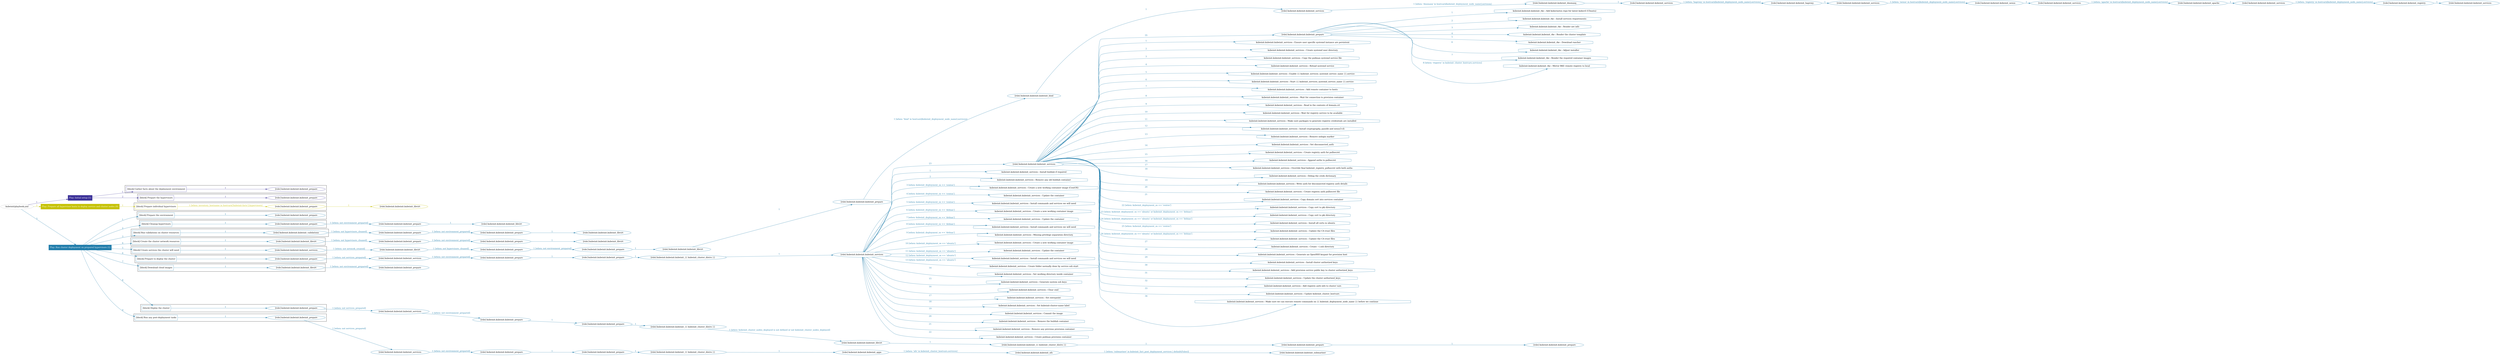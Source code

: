 digraph {
	graph [concentrate=true ordering=in rankdir=LR ratio=fill]
	edge [esep=5 sep=10]
	"kubeinit/playbook.yml" [id=root_node style=dotted]
	play_3110a91e [label="Play: Initial setup (1)" color="#3d3399" fontcolor="#ffffff" id=play_3110a91e shape=box style=filled tooltip=localhost]
	"kubeinit/playbook.yml" -> play_3110a91e [label="1 " color="#3d3399" fontcolor="#3d3399" id=edge_e286ab19 labeltooltip="1 " tooltip="1 "]
	subgraph "kubeinit.kubeinit.kubeinit_prepare" {
		role_27f1c045 [label="[role] kubeinit.kubeinit.kubeinit_prepare" color="#3d3399" id=role_27f1c045 tooltip="kubeinit.kubeinit.kubeinit_prepare"]
	}
	subgraph "kubeinit.kubeinit.kubeinit_prepare" {
		role_83bd9036 [label="[role] kubeinit.kubeinit.kubeinit_prepare" color="#3d3399" id=role_83bd9036 tooltip="kubeinit.kubeinit.kubeinit_prepare"]
	}
	subgraph "Play: Initial setup (1)" {
		play_3110a91e -> block_63f7c377 [label=1 color="#3d3399" fontcolor="#3d3399" id=edge_db9b1f47 labeltooltip=1 tooltip=1]
		subgraph cluster_block_63f7c377 {
			block_63f7c377 [label="[block] Gather facts about the deployment environment" color="#3d3399" id=block_63f7c377 labeltooltip="Gather facts about the deployment environment" shape=box tooltip="Gather facts about the deployment environment"]
			block_63f7c377 -> role_27f1c045 [label="1 " color="#3d3399" fontcolor="#3d3399" id=edge_05d6a5d0 labeltooltip="1 " tooltip="1 "]
		}
		play_3110a91e -> block_98c2e74a [label=2 color="#3d3399" fontcolor="#3d3399" id=edge_567c3c16 labeltooltip=2 tooltip=2]
		subgraph cluster_block_98c2e74a {
			block_98c2e74a [label="[block] Prepare the hypervisors" color="#3d3399" id=block_98c2e74a labeltooltip="Prepare the hypervisors" shape=box tooltip="Prepare the hypervisors"]
			block_98c2e74a -> role_83bd9036 [label="1 " color="#3d3399" fontcolor="#3d3399" id=edge_e55ec013 labeltooltip="1 " tooltip="1 "]
		}
	}
	play_7512dade [label="Play: Prepare all hypervisor hosts to deploy service and cluster nodes (0)" color="#c6c206" fontcolor="#ffffff" id=play_7512dade shape=box style=filled tooltip="Play: Prepare all hypervisor hosts to deploy service and cluster nodes (0)"]
	"kubeinit/playbook.yml" -> play_7512dade [label="2 " color="#c6c206" fontcolor="#c6c206" id=edge_58bab085 labeltooltip="2 " tooltip="2 "]
	subgraph "kubeinit.kubeinit.kubeinit_libvirt" {
		role_9b100a17 [label="[role] kubeinit.kubeinit.kubeinit_libvirt" color="#c6c206" id=role_9b100a17 tooltip="kubeinit.kubeinit.kubeinit_libvirt"]
	}
	subgraph "kubeinit.kubeinit.kubeinit_prepare" {
		role_0bc81493 [label="[role] kubeinit.kubeinit.kubeinit_prepare" color="#c6c206" id=role_0bc81493 tooltip="kubeinit.kubeinit.kubeinit_prepare"]
		role_0bc81493 -> role_9b100a17 [label="1 " color="#c6c206" fontcolor="#c6c206" id=edge_e18d08d3 labeltooltip="1 " tooltip="1 "]
	}
	subgraph "Play: Prepare all hypervisor hosts to deploy service and cluster nodes (0)" {
		play_7512dade -> block_96d55a0a [label=1 color="#c6c206" fontcolor="#c6c206" id=edge_46178fa5 labeltooltip=1 tooltip=1]
		subgraph cluster_block_96d55a0a {
			block_96d55a0a [label="[block] Prepare individual hypervisors" color="#c6c206" id=block_96d55a0a labeltooltip="Prepare individual hypervisors" shape=box tooltip="Prepare individual hypervisors"]
			block_96d55a0a -> role_0bc81493 [label="1 [when: inventory_hostname in hostvars['kubeinit-facts'].hypervisors]" color="#c6c206" fontcolor="#c6c206" id=edge_d5a159d3 labeltooltip="1 [when: inventory_hostname in hostvars['kubeinit-facts'].hypervisors]" tooltip="1 [when: inventory_hostname in hostvars['kubeinit-facts'].hypervisors]"]
		}
	}
	play_38cb9f14 [label="Play: Run cluster deployment on prepared hypervisors (1)" color="#217dab" fontcolor="#ffffff" id=play_38cb9f14 shape=box style=filled tooltip=localhost]
	"kubeinit/playbook.yml" -> play_38cb9f14 [label="3 " color="#217dab" fontcolor="#217dab" id=edge_1a8d3898 labeltooltip="3 " tooltip="3 "]
	subgraph "kubeinit.kubeinit.kubeinit_prepare" {
		role_41f227f0 [label="[role] kubeinit.kubeinit.kubeinit_prepare" color="#217dab" id=role_41f227f0 tooltip="kubeinit.kubeinit.kubeinit_prepare"]
	}
	subgraph "kubeinit.kubeinit.kubeinit_libvirt" {
		role_ed439e79 [label="[role] kubeinit.kubeinit.kubeinit_libvirt" color="#217dab" id=role_ed439e79 tooltip="kubeinit.kubeinit.kubeinit_libvirt"]
	}
	subgraph "kubeinit.kubeinit.kubeinit_prepare" {
		role_43a46e97 [label="[role] kubeinit.kubeinit.kubeinit_prepare" color="#217dab" id=role_43a46e97 tooltip="kubeinit.kubeinit.kubeinit_prepare"]
		role_43a46e97 -> role_ed439e79 [label="1 " color="#217dab" fontcolor="#217dab" id=edge_9bc62fcf labeltooltip="1 " tooltip="1 "]
	}
	subgraph "kubeinit.kubeinit.kubeinit_prepare" {
		role_1c925172 [label="[role] kubeinit.kubeinit.kubeinit_prepare" color="#217dab" id=role_1c925172 tooltip="kubeinit.kubeinit.kubeinit_prepare"]
		role_1c925172 -> role_43a46e97 [label="1 [when: not environment_prepared]" color="#217dab" fontcolor="#217dab" id=edge_c7754019 labeltooltip="1 [when: not environment_prepared]" tooltip="1 [when: not environment_prepared]"]
	}
	subgraph "kubeinit.kubeinit.kubeinit_libvirt" {
		role_4c3ba70b [label="[role] kubeinit.kubeinit.kubeinit_libvirt" color="#217dab" id=role_4c3ba70b tooltip="kubeinit.kubeinit.kubeinit_libvirt"]
	}
	subgraph "kubeinit.kubeinit.kubeinit_prepare" {
		role_a3663ce3 [label="[role] kubeinit.kubeinit.kubeinit_prepare" color="#217dab" id=role_a3663ce3 tooltip="kubeinit.kubeinit.kubeinit_prepare"]
		role_a3663ce3 -> role_4c3ba70b [label="1 " color="#217dab" fontcolor="#217dab" id=edge_ca112cf9 labeltooltip="1 " tooltip="1 "]
	}
	subgraph "kubeinit.kubeinit.kubeinit_prepare" {
		role_f6d853db [label="[role] kubeinit.kubeinit.kubeinit_prepare" color="#217dab" id=role_f6d853db tooltip="kubeinit.kubeinit.kubeinit_prepare"]
		role_f6d853db -> role_a3663ce3 [label="1 [when: not environment_prepared]" color="#217dab" fontcolor="#217dab" id=edge_5e29b71d labeltooltip="1 [when: not environment_prepared]" tooltip="1 [when: not environment_prepared]"]
	}
	subgraph "kubeinit.kubeinit.kubeinit_validations" {
		role_e41a777a [label="[role] kubeinit.kubeinit.kubeinit_validations" color="#217dab" id=role_e41a777a tooltip="kubeinit.kubeinit.kubeinit_validations"]
		role_e41a777a -> role_f6d853db [label="1 [when: not hypervisors_cleaned]" color="#217dab" fontcolor="#217dab" id=edge_481fe6ee labeltooltip="1 [when: not hypervisors_cleaned]" tooltip="1 [when: not hypervisors_cleaned]"]
	}
	subgraph "kubeinit.kubeinit.kubeinit_libvirt" {
		role_0ac9ef1f [label="[role] kubeinit.kubeinit.kubeinit_libvirt" color="#217dab" id=role_0ac9ef1f tooltip="kubeinit.kubeinit.kubeinit_libvirt"]
	}
	subgraph "kubeinit.kubeinit.kubeinit_prepare" {
		role_5c419347 [label="[role] kubeinit.kubeinit.kubeinit_prepare" color="#217dab" id=role_5c419347 tooltip="kubeinit.kubeinit.kubeinit_prepare"]
		role_5c419347 -> role_0ac9ef1f [label="1 " color="#217dab" fontcolor="#217dab" id=edge_244d4a8e labeltooltip="1 " tooltip="1 "]
	}
	subgraph "kubeinit.kubeinit.kubeinit_prepare" {
		role_0a45d565 [label="[role] kubeinit.kubeinit.kubeinit_prepare" color="#217dab" id=role_0a45d565 tooltip="kubeinit.kubeinit.kubeinit_prepare"]
		role_0a45d565 -> role_5c419347 [label="1 [when: not environment_prepared]" color="#217dab" fontcolor="#217dab" id=edge_c92fe8f1 labeltooltip="1 [when: not environment_prepared]" tooltip="1 [when: not environment_prepared]"]
	}
	subgraph "kubeinit.kubeinit.kubeinit_libvirt" {
		role_fee94f83 [label="[role] kubeinit.kubeinit.kubeinit_libvirt" color="#217dab" id=role_fee94f83 tooltip="kubeinit.kubeinit.kubeinit_libvirt"]
		role_fee94f83 -> role_0a45d565 [label="1 [when: not hypervisors_cleaned]" color="#217dab" fontcolor="#217dab" id=edge_6eef044c labeltooltip="1 [when: not hypervisors_cleaned]" tooltip="1 [when: not hypervisors_cleaned]"]
	}
	subgraph "kubeinit.kubeinit.kubeinit_services" {
		role_f12c78d6 [label="[role] kubeinit.kubeinit.kubeinit_services" color="#217dab" id=role_f12c78d6 tooltip="kubeinit.kubeinit.kubeinit_services"]
	}
	subgraph "kubeinit.kubeinit.kubeinit_registry" {
		role_f9eeacbd [label="[role] kubeinit.kubeinit.kubeinit_registry" color="#217dab" id=role_f9eeacbd tooltip="kubeinit.kubeinit.kubeinit_registry"]
		role_f9eeacbd -> role_f12c78d6 [label="1 " color="#217dab" fontcolor="#217dab" id=edge_c278540a labeltooltip="1 " tooltip="1 "]
	}
	subgraph "kubeinit.kubeinit.kubeinit_services" {
		role_02ad75cc [label="[role] kubeinit.kubeinit.kubeinit_services" color="#217dab" id=role_02ad75cc tooltip="kubeinit.kubeinit.kubeinit_services"]
		role_02ad75cc -> role_f9eeacbd [label="1 [when: 'registry' in hostvars[kubeinit_deployment_node_name].services]" color="#217dab" fontcolor="#217dab" id=edge_e50f049d labeltooltip="1 [when: 'registry' in hostvars[kubeinit_deployment_node_name].services]" tooltip="1 [when: 'registry' in hostvars[kubeinit_deployment_node_name].services]"]
	}
	subgraph "kubeinit.kubeinit.kubeinit_apache" {
		role_33f3c25d [label="[role] kubeinit.kubeinit.kubeinit_apache" color="#217dab" id=role_33f3c25d tooltip="kubeinit.kubeinit.kubeinit_apache"]
		role_33f3c25d -> role_02ad75cc [label="1 " color="#217dab" fontcolor="#217dab" id=edge_611452cd labeltooltip="1 " tooltip="1 "]
	}
	subgraph "kubeinit.kubeinit.kubeinit_services" {
		role_0618880b [label="[role] kubeinit.kubeinit.kubeinit_services" color="#217dab" id=role_0618880b tooltip="kubeinit.kubeinit.kubeinit_services"]
		role_0618880b -> role_33f3c25d [label="1 [when: 'apache' in hostvars[kubeinit_deployment_node_name].services]" color="#217dab" fontcolor="#217dab" id=edge_861cda69 labeltooltip="1 [when: 'apache' in hostvars[kubeinit_deployment_node_name].services]" tooltip="1 [when: 'apache' in hostvars[kubeinit_deployment_node_name].services]"]
	}
	subgraph "kubeinit.kubeinit.kubeinit_nexus" {
		role_fba92a4c [label="[role] kubeinit.kubeinit.kubeinit_nexus" color="#217dab" id=role_fba92a4c tooltip="kubeinit.kubeinit.kubeinit_nexus"]
		role_fba92a4c -> role_0618880b [label="1 " color="#217dab" fontcolor="#217dab" id=edge_73440893 labeltooltip="1 " tooltip="1 "]
	}
	subgraph "kubeinit.kubeinit.kubeinit_services" {
		role_3564fb57 [label="[role] kubeinit.kubeinit.kubeinit_services" color="#217dab" id=role_3564fb57 tooltip="kubeinit.kubeinit.kubeinit_services"]
		role_3564fb57 -> role_fba92a4c [label="1 [when: 'nexus' in hostvars[kubeinit_deployment_node_name].services]" color="#217dab" fontcolor="#217dab" id=edge_04d822e4 labeltooltip="1 [when: 'nexus' in hostvars[kubeinit_deployment_node_name].services]" tooltip="1 [when: 'nexus' in hostvars[kubeinit_deployment_node_name].services]"]
	}
	subgraph "kubeinit.kubeinit.kubeinit_haproxy" {
		role_4918bb4f [label="[role] kubeinit.kubeinit.kubeinit_haproxy" color="#217dab" id=role_4918bb4f tooltip="kubeinit.kubeinit.kubeinit_haproxy"]
		role_4918bb4f -> role_3564fb57 [label="1 " color="#217dab" fontcolor="#217dab" id=edge_ca10a7e9 labeltooltip="1 " tooltip="1 "]
	}
	subgraph "kubeinit.kubeinit.kubeinit_services" {
		role_e27cc8dd [label="[role] kubeinit.kubeinit.kubeinit_services" color="#217dab" id=role_e27cc8dd tooltip="kubeinit.kubeinit.kubeinit_services"]
		role_e27cc8dd -> role_4918bb4f [label="1 [when: 'haproxy' in hostvars[kubeinit_deployment_node_name].services]" color="#217dab" fontcolor="#217dab" id=edge_f9aa8c0c labeltooltip="1 [when: 'haproxy' in hostvars[kubeinit_deployment_node_name].services]" tooltip="1 [when: 'haproxy' in hostvars[kubeinit_deployment_node_name].services]"]
	}
	subgraph "kubeinit.kubeinit.kubeinit_dnsmasq" {
		role_d457e041 [label="[role] kubeinit.kubeinit.kubeinit_dnsmasq" color="#217dab" id=role_d457e041 tooltip="kubeinit.kubeinit.kubeinit_dnsmasq"]
		role_d457e041 -> role_e27cc8dd [label="1 " color="#217dab" fontcolor="#217dab" id=edge_f2fe7688 labeltooltip="1 " tooltip="1 "]
	}
	subgraph "kubeinit.kubeinit.kubeinit_services" {
		role_c8b7bb5d [label="[role] kubeinit.kubeinit.kubeinit_services" color="#217dab" id=role_c8b7bb5d tooltip="kubeinit.kubeinit.kubeinit_services"]
		role_c8b7bb5d -> role_d457e041 [label="1 [when: 'dnsmasq' in hostvars[kubeinit_deployment_node_name].services]" color="#217dab" fontcolor="#217dab" id=edge_51ae6892 labeltooltip="1 [when: 'dnsmasq' in hostvars[kubeinit_deployment_node_name].services]" tooltip="1 [when: 'dnsmasq' in hostvars[kubeinit_deployment_node_name].services]"]
	}
	subgraph "kubeinit.kubeinit.kubeinit_bind" {
		role_f7c89b70 [label="[role] kubeinit.kubeinit.kubeinit_bind" color="#217dab" id=role_f7c89b70 tooltip="kubeinit.kubeinit.kubeinit_bind"]
		role_f7c89b70 -> role_c8b7bb5d [label="1 " color="#217dab" fontcolor="#217dab" id=edge_4d51ace8 labeltooltip="1 " tooltip="1 "]
	}
	subgraph "kubeinit.kubeinit.kubeinit_prepare" {
		role_c3b84ce1 [label="[role] kubeinit.kubeinit.kubeinit_prepare" color="#217dab" id=role_c3b84ce1 tooltip="kubeinit.kubeinit.kubeinit_prepare"]
		role_c3b84ce1 -> role_f7c89b70 [label="1 [when: 'bind' in hostvars[kubeinit_deployment_node_name].services]" color="#217dab" fontcolor="#217dab" id=edge_cb1ad915 labeltooltip="1 [when: 'bind' in hostvars[kubeinit_deployment_node_name].services]" tooltip="1 [when: 'bind' in hostvars[kubeinit_deployment_node_name].services]"]
	}
	subgraph "kubeinit.kubeinit.kubeinit_libvirt" {
		role_332e712c [label="[role] kubeinit.kubeinit.kubeinit_libvirt" color="#217dab" id=role_332e712c tooltip="kubeinit.kubeinit.kubeinit_libvirt"]
		role_332e712c -> role_c3b84ce1 [label="1 " color="#217dab" fontcolor="#217dab" id=edge_8c2246a5 labeltooltip="1 " tooltip="1 "]
	}
	subgraph "kubeinit.kubeinit.kubeinit_prepare" {
		role_bfd24f2a [label="[role] kubeinit.kubeinit.kubeinit_prepare" color="#217dab" id=role_bfd24f2a tooltip="kubeinit.kubeinit.kubeinit_prepare"]
		role_bfd24f2a -> role_332e712c [label="1 " color="#217dab" fontcolor="#217dab" id=edge_49357563 labeltooltip="1 " tooltip="1 "]
	}
	subgraph "kubeinit.kubeinit.kubeinit_prepare" {
		role_8701d08d [label="[role] kubeinit.kubeinit.kubeinit_prepare" color="#217dab" id=role_8701d08d tooltip="kubeinit.kubeinit.kubeinit_prepare"]
		role_8701d08d -> role_bfd24f2a [label="1 [when: not environment_prepared]" color="#217dab" fontcolor="#217dab" id=edge_a032fce8 labeltooltip="1 [when: not environment_prepared]" tooltip="1 [when: not environment_prepared]"]
	}
	subgraph "kubeinit.kubeinit.kubeinit_libvirt" {
		role_44cfe24d [label="[role] kubeinit.kubeinit.kubeinit_libvirt" color="#217dab" id=role_44cfe24d tooltip="kubeinit.kubeinit.kubeinit_libvirt"]
		role_44cfe24d -> role_8701d08d [label="1 [when: not hypervisors_cleaned]" color="#217dab" fontcolor="#217dab" id=edge_5ae4d8b1 labeltooltip="1 [when: not hypervisors_cleaned]" tooltip="1 [when: not hypervisors_cleaned]"]
	}
	subgraph "kubeinit.kubeinit.kubeinit_services" {
		role_94b45ac6 [label="[role] kubeinit.kubeinit.kubeinit_services" color="#217dab" id=role_94b45ac6 tooltip="kubeinit.kubeinit.kubeinit_services"]
		role_94b45ac6 -> role_44cfe24d [label="1 [when: not network_created]" color="#217dab" fontcolor="#217dab" id=edge_6502bc40 labeltooltip="1 [when: not network_created]" tooltip="1 [when: not network_created]"]
	}
	subgraph "kubeinit.kubeinit.kubeinit_prepare" {
		role_9948ba87 [label="[role] kubeinit.kubeinit.kubeinit_prepare" color="#217dab" id=role_9948ba87 tooltip="kubeinit.kubeinit.kubeinit_prepare"]
		task_1c32f704 [label="kubeinit.kubeinit.kubeinit_rke : Add kubernetes repo for latest kubectl (Ubuntu)" color="#217dab" id=task_1c32f704 shape=octagon tooltip="kubeinit.kubeinit.kubeinit_rke : Add kubernetes repo for latest kubectl (Ubuntu)"]
		role_9948ba87 -> task_1c32f704 [label="1 " color="#217dab" fontcolor="#217dab" id=edge_a31bf43f labeltooltip="1 " tooltip="1 "]
		task_eb26c5f7 [label="kubeinit.kubeinit.kubeinit_rke : Install services requirements" color="#217dab" id=task_eb26c5f7 shape=octagon tooltip="kubeinit.kubeinit.kubeinit_rke : Install services requirements"]
		role_9948ba87 -> task_eb26c5f7 [label="2 " color="#217dab" fontcolor="#217dab" id=edge_e897986f labeltooltip="2 " tooltip="2 "]
		task_bdcbe264 [label="kubeinit.kubeinit.kubeinit_rke : Render net info" color="#217dab" id=task_bdcbe264 shape=octagon tooltip="kubeinit.kubeinit.kubeinit_rke : Render net info"]
		role_9948ba87 -> task_bdcbe264 [label="3 " color="#217dab" fontcolor="#217dab" id=edge_b73d57aa labeltooltip="3 " tooltip="3 "]
		task_a7535fc3 [label="kubeinit.kubeinit.kubeinit_rke : Render the cluster template" color="#217dab" id=task_a7535fc3 shape=octagon tooltip="kubeinit.kubeinit.kubeinit_rke : Render the cluster template"]
		role_9948ba87 -> task_a7535fc3 [label="4 " color="#217dab" fontcolor="#217dab" id=edge_781e4ddf labeltooltip="4 " tooltip="4 "]
		task_d55c7674 [label="kubeinit.kubeinit.kubeinit_rke : Download rancher" color="#217dab" id=task_d55c7674 shape=octagon tooltip="kubeinit.kubeinit.kubeinit_rke : Download rancher"]
		role_9948ba87 -> task_d55c7674 [label="5 " color="#217dab" fontcolor="#217dab" id=edge_e091915f labeltooltip="5 " tooltip="5 "]
		task_13ed686a [label="kubeinit.kubeinit.kubeinit_rke : Adjust installer" color="#217dab" id=task_13ed686a shape=octagon tooltip="kubeinit.kubeinit.kubeinit_rke : Adjust installer"]
		role_9948ba87 -> task_13ed686a [label="6 " color="#217dab" fontcolor="#217dab" id=edge_6fb8a2a5 labeltooltip="6 " tooltip="6 "]
		task_b6aa261a [label="kubeinit.kubeinit.kubeinit_rke : Render the required container images" color="#217dab" id=task_b6aa261a shape=octagon tooltip="kubeinit.kubeinit.kubeinit_rke : Render the required container images"]
		role_9948ba87 -> task_b6aa261a [label="7 " color="#217dab" fontcolor="#217dab" id=edge_049c38b6 labeltooltip="7 " tooltip="7 "]
		task_21c32c3b [label="kubeinit.kubeinit.kubeinit_rke : Mirror RKE remote registry to local" color="#217dab" id=task_21c32c3b shape=octagon tooltip="kubeinit.kubeinit.kubeinit_rke : Mirror RKE remote registry to local"]
		role_9948ba87 -> task_21c32c3b [label="8 [when: 'registry' in kubeinit_cluster_hostvars.services]" color="#217dab" fontcolor="#217dab" id=edge_e9d509c1 labeltooltip="8 [when: 'registry' in kubeinit_cluster_hostvars.services]" tooltip="8 [when: 'registry' in kubeinit_cluster_hostvars.services]"]
	}
	subgraph "kubeinit.kubeinit.kubeinit_services" {
		role_f16bf63d [label="[role] kubeinit.kubeinit.kubeinit_services" color="#217dab" id=role_f16bf63d tooltip="kubeinit.kubeinit.kubeinit_services"]
		task_dbc4bbb6 [label="kubeinit.kubeinit.kubeinit_services : Ensure user specific systemd instance are persistent" color="#217dab" id=task_dbc4bbb6 shape=octagon tooltip="kubeinit.kubeinit.kubeinit_services : Ensure user specific systemd instance are persistent"]
		role_f16bf63d -> task_dbc4bbb6 [label="1 " color="#217dab" fontcolor="#217dab" id=edge_9885a9be labeltooltip="1 " tooltip="1 "]
		task_cc384504 [label="kubeinit.kubeinit.kubeinit_services : Create systemd user directory" color="#217dab" id=task_cc384504 shape=octagon tooltip="kubeinit.kubeinit.kubeinit_services : Create systemd user directory"]
		role_f16bf63d -> task_cc384504 [label="2 " color="#217dab" fontcolor="#217dab" id=edge_b21850ac labeltooltip="2 " tooltip="2 "]
		task_1d29349f [label="kubeinit.kubeinit.kubeinit_services : Copy the podman systemd service file" color="#217dab" id=task_1d29349f shape=octagon tooltip="kubeinit.kubeinit.kubeinit_services : Copy the podman systemd service file"]
		role_f16bf63d -> task_1d29349f [label="3 " color="#217dab" fontcolor="#217dab" id=edge_ad6be070 labeltooltip="3 " tooltip="3 "]
		task_5036d0e2 [label="kubeinit.kubeinit.kubeinit_services : Reload systemd service" color="#217dab" id=task_5036d0e2 shape=octagon tooltip="kubeinit.kubeinit.kubeinit_services : Reload systemd service"]
		role_f16bf63d -> task_5036d0e2 [label="4 " color="#217dab" fontcolor="#217dab" id=edge_cccf2fad labeltooltip="4 " tooltip="4 "]
		task_1caeb178 [label="kubeinit.kubeinit.kubeinit_services : Enable {{ kubeinit_services_systemd_service_name }}.service" color="#217dab" id=task_1caeb178 shape=octagon tooltip="kubeinit.kubeinit.kubeinit_services : Enable {{ kubeinit_services_systemd_service_name }}.service"]
		role_f16bf63d -> task_1caeb178 [label="5 " color="#217dab" fontcolor="#217dab" id=edge_754640a1 labeltooltip="5 " tooltip="5 "]
		task_eebc42bd [label="kubeinit.kubeinit.kubeinit_services : Start {{ kubeinit_services_systemd_service_name }}.service" color="#217dab" id=task_eebc42bd shape=octagon tooltip="kubeinit.kubeinit.kubeinit_services : Start {{ kubeinit_services_systemd_service_name }}.service"]
		role_f16bf63d -> task_eebc42bd [label="6 " color="#217dab" fontcolor="#217dab" id=edge_7b83bcc9 labeltooltip="6 " tooltip="6 "]
		task_5b3511e3 [label="kubeinit.kubeinit.kubeinit_services : Add remote container to hosts" color="#217dab" id=task_5b3511e3 shape=octagon tooltip="kubeinit.kubeinit.kubeinit_services : Add remote container to hosts"]
		role_f16bf63d -> task_5b3511e3 [label="7 " color="#217dab" fontcolor="#217dab" id=edge_39b5e164 labeltooltip="7 " tooltip="7 "]
		task_877d4493 [label="kubeinit.kubeinit.kubeinit_services : Wait for connection to provision container" color="#217dab" id=task_877d4493 shape=octagon tooltip="kubeinit.kubeinit.kubeinit_services : Wait for connection to provision container"]
		role_f16bf63d -> task_877d4493 [label="8 " color="#217dab" fontcolor="#217dab" id=edge_2137817f labeltooltip="8 " tooltip="8 "]
		task_a7403fd3 [label="kubeinit.kubeinit.kubeinit_services : Read in the contents of domain.crt" color="#217dab" id=task_a7403fd3 shape=octagon tooltip="kubeinit.kubeinit.kubeinit_services : Read in the contents of domain.crt"]
		role_f16bf63d -> task_a7403fd3 [label="9 " color="#217dab" fontcolor="#217dab" id=edge_30b531bd labeltooltip="9 " tooltip="9 "]
		task_1d62ed1e [label="kubeinit.kubeinit.kubeinit_services : Wait for registry service to be available" color="#217dab" id=task_1d62ed1e shape=octagon tooltip="kubeinit.kubeinit.kubeinit_services : Wait for registry service to be available"]
		role_f16bf63d -> task_1d62ed1e [label="10 " color="#217dab" fontcolor="#217dab" id=edge_ae37ff89 labeltooltip="10 " tooltip="10 "]
		task_06d080f3 [label="kubeinit.kubeinit.kubeinit_services : Make sure packages to generate registry credentials are installed" color="#217dab" id=task_06d080f3 shape=octagon tooltip="kubeinit.kubeinit.kubeinit_services : Make sure packages to generate registry credentials are installed"]
		role_f16bf63d -> task_06d080f3 [label="11 " color="#217dab" fontcolor="#217dab" id=edge_62904975 labeltooltip="11 " tooltip="11 "]
		task_ddf41dea [label="kubeinit.kubeinit.kubeinit_services : Install cryptography, passlib and nexus3-cli" color="#217dab" id=task_ddf41dea shape=octagon tooltip="kubeinit.kubeinit.kubeinit_services : Install cryptography, passlib and nexus3-cli"]
		role_f16bf63d -> task_ddf41dea [label="12 " color="#217dab" fontcolor="#217dab" id=edge_0d6810bf labeltooltip="12 " tooltip="12 "]
		task_2cc067f1 [label="kubeinit.kubeinit.kubeinit_services : Remove nologin marker" color="#217dab" id=task_2cc067f1 shape=octagon tooltip="kubeinit.kubeinit.kubeinit_services : Remove nologin marker"]
		role_f16bf63d -> task_2cc067f1 [label="13 " color="#217dab" fontcolor="#217dab" id=edge_3f54de83 labeltooltip="13 " tooltip="13 "]
		task_182c25f3 [label="kubeinit.kubeinit.kubeinit_services : Set disconnected_auth" color="#217dab" id=task_182c25f3 shape=octagon tooltip="kubeinit.kubeinit.kubeinit_services : Set disconnected_auth"]
		role_f16bf63d -> task_182c25f3 [label="14 " color="#217dab" fontcolor="#217dab" id=edge_daea3367 labeltooltip="14 " tooltip="14 "]
		task_6ddfe386 [label="kubeinit.kubeinit.kubeinit_services : Create registry auth for pullsecret" color="#217dab" id=task_6ddfe386 shape=octagon tooltip="kubeinit.kubeinit.kubeinit_services : Create registry auth for pullsecret"]
		role_f16bf63d -> task_6ddfe386 [label="15 " color="#217dab" fontcolor="#217dab" id=edge_6e97f92c labeltooltip="15 " tooltip="15 "]
		task_5901c992 [label="kubeinit.kubeinit.kubeinit_services : Append auths to pullsecret" color="#217dab" id=task_5901c992 shape=octagon tooltip="kubeinit.kubeinit.kubeinit_services : Append auths to pullsecret"]
		role_f16bf63d -> task_5901c992 [label="16 " color="#217dab" fontcolor="#217dab" id=edge_8214c380 labeltooltip="16 " tooltip="16 "]
		task_4db5ad02 [label="kubeinit.kubeinit.kubeinit_services : Override final kubeinit_registry_pullsecret with both auths" color="#217dab" id=task_4db5ad02 shape=octagon tooltip="kubeinit.kubeinit.kubeinit_services : Override final kubeinit_registry_pullsecret with both auths"]
		role_f16bf63d -> task_4db5ad02 [label="17 " color="#217dab" fontcolor="#217dab" id=edge_9ddfb549 labeltooltip="17 " tooltip="17 "]
		task_72c3caea [label="kubeinit.kubeinit.kubeinit_services : Debug the creds dictionary" color="#217dab" id=task_72c3caea shape=octagon tooltip="kubeinit.kubeinit.kubeinit_services : Debug the creds dictionary"]
		role_f16bf63d -> task_72c3caea [label="18 " color="#217dab" fontcolor="#217dab" id=edge_5e8cb975 labeltooltip="18 " tooltip="18 "]
		task_123484a6 [label="kubeinit.kubeinit.kubeinit_services : Write auth for disconnected registry auth details" color="#217dab" id=task_123484a6 shape=octagon tooltip="kubeinit.kubeinit.kubeinit_services : Write auth for disconnected registry auth details"]
		role_f16bf63d -> task_123484a6 [label="19 " color="#217dab" fontcolor="#217dab" id=edge_d2a55f76 labeltooltip="19 " tooltip="19 "]
		task_e161ea2b [label="kubeinit.kubeinit.kubeinit_services : Create registry auth pullsecret file" color="#217dab" id=task_e161ea2b shape=octagon tooltip="kubeinit.kubeinit.kubeinit_services : Create registry auth pullsecret file"]
		role_f16bf63d -> task_e161ea2b [label="20 " color="#217dab" fontcolor="#217dab" id=edge_fad91458 labeltooltip="20 " tooltip="20 "]
		task_ae6f55bc [label="kubeinit.kubeinit.kubeinit_services : Copy domain cert into services container" color="#217dab" id=task_ae6f55bc shape=octagon tooltip="kubeinit.kubeinit.kubeinit_services : Copy domain cert into services container"]
		role_f16bf63d -> task_ae6f55bc [label="21 " color="#217dab" fontcolor="#217dab" id=edge_9605e390 labeltooltip="21 " tooltip="21 "]
		task_14d0b13e [label="kubeinit.kubeinit.kubeinit_services : Copy cert to pki directory" color="#217dab" id=task_14d0b13e shape=octagon tooltip="kubeinit.kubeinit.kubeinit_services : Copy cert to pki directory"]
		role_f16bf63d -> task_14d0b13e [label="22 [when: kubeinit_deployment_os == 'centos']" color="#217dab" fontcolor="#217dab" id=edge_b2e1cd0a labeltooltip="22 [when: kubeinit_deployment_os == 'centos']" tooltip="22 [when: kubeinit_deployment_os == 'centos']"]
		task_37887740 [label="kubeinit.kubeinit.kubeinit_services : Copy cert to pki directory" color="#217dab" id=task_37887740 shape=octagon tooltip="kubeinit.kubeinit.kubeinit_services : Copy cert to pki directory"]
		role_f16bf63d -> task_37887740 [label="23 [when: kubeinit_deployment_os == 'ubuntu' or kubeinit_deployment_os == 'debian']" color="#217dab" fontcolor="#217dab" id=edge_c3d3f52c labeltooltip="23 [when: kubeinit_deployment_os == 'ubuntu' or kubeinit_deployment_os == 'debian']" tooltip="23 [when: kubeinit_deployment_os == 'ubuntu' or kubeinit_deployment_os == 'debian']"]
		task_4dd96b3c [label="kubeinit.kubeinit.kubeinit_services : Install all certs in ubuntu" color="#217dab" id=task_4dd96b3c shape=octagon tooltip="kubeinit.kubeinit.kubeinit_services : Install all certs in ubuntu"]
		role_f16bf63d -> task_4dd96b3c [label="24 [when: kubeinit_deployment_os == 'ubuntu' or kubeinit_deployment_os == 'debian']" color="#217dab" fontcolor="#217dab" id=edge_3fba0624 labeltooltip="24 [when: kubeinit_deployment_os == 'ubuntu' or kubeinit_deployment_os == 'debian']" tooltip="24 [when: kubeinit_deployment_os == 'ubuntu' or kubeinit_deployment_os == 'debian']"]
		task_e1b6530c [label="kubeinit.kubeinit.kubeinit_services : Update the CA trust files" color="#217dab" id=task_e1b6530c shape=octagon tooltip="kubeinit.kubeinit.kubeinit_services : Update the CA trust files"]
		role_f16bf63d -> task_e1b6530c [label="25 [when: kubeinit_deployment_os == 'centos']" color="#217dab" fontcolor="#217dab" id=edge_11bc839b labeltooltip="25 [when: kubeinit_deployment_os == 'centos']" tooltip="25 [when: kubeinit_deployment_os == 'centos']"]
		task_0e6bceee [label="kubeinit.kubeinit.kubeinit_services : Update the CA trust files" color="#217dab" id=task_0e6bceee shape=octagon tooltip="kubeinit.kubeinit.kubeinit_services : Update the CA trust files"]
		role_f16bf63d -> task_0e6bceee [label="26 [when: kubeinit_deployment_os == 'ubuntu' or kubeinit_deployment_os == 'debian']" color="#217dab" fontcolor="#217dab" id=edge_9fb9df72 labeltooltip="26 [when: kubeinit_deployment_os == 'ubuntu' or kubeinit_deployment_os == 'debian']" tooltip="26 [when: kubeinit_deployment_os == 'ubuntu' or kubeinit_deployment_os == 'debian']"]
		task_659b2caa [label="kubeinit.kubeinit.kubeinit_services : Create ~/.ssh directory" color="#217dab" id=task_659b2caa shape=octagon tooltip="kubeinit.kubeinit.kubeinit_services : Create ~/.ssh directory"]
		role_f16bf63d -> task_659b2caa [label="27 " color="#217dab" fontcolor="#217dab" id=edge_8622c666 labeltooltip="27 " tooltip="27 "]
		task_e74e6c2c [label="kubeinit.kubeinit.kubeinit_services : Generate an OpenSSH keypair for provision host" color="#217dab" id=task_e74e6c2c shape=octagon tooltip="kubeinit.kubeinit.kubeinit_services : Generate an OpenSSH keypair for provision host"]
		role_f16bf63d -> task_e74e6c2c [label="28 " color="#217dab" fontcolor="#217dab" id=edge_10aa6f2b labeltooltip="28 " tooltip="28 "]
		task_333368da [label="kubeinit.kubeinit.kubeinit_services : Install cluster authorized keys" color="#217dab" id=task_333368da shape=octagon tooltip="kubeinit.kubeinit.kubeinit_services : Install cluster authorized keys"]
		role_f16bf63d -> task_333368da [label="29 " color="#217dab" fontcolor="#217dab" id=edge_51abaa19 labeltooltip="29 " tooltip="29 "]
		task_c4a75d5e [label="kubeinit.kubeinit.kubeinit_services : Add provision service public key to cluster authorized_keys" color="#217dab" id=task_c4a75d5e shape=octagon tooltip="kubeinit.kubeinit.kubeinit_services : Add provision service public key to cluster authorized_keys"]
		role_f16bf63d -> task_c4a75d5e [label="30 " color="#217dab" fontcolor="#217dab" id=edge_23dfe6b5 labeltooltip="30 " tooltip="30 "]
		task_58405799 [label="kubeinit.kubeinit.kubeinit_services : Update the cluster authorized_keys" color="#217dab" id=task_58405799 shape=octagon tooltip="kubeinit.kubeinit.kubeinit_services : Update the cluster authorized_keys"]
		role_f16bf63d -> task_58405799 [label="31 " color="#217dab" fontcolor="#217dab" id=edge_57eff0b9 labeltooltip="31 " tooltip="31 "]
		task_7a392912 [label="kubeinit.kubeinit.kubeinit_services : Add registry auth info to cluster vars" color="#217dab" id=task_7a392912 shape=octagon tooltip="kubeinit.kubeinit.kubeinit_services : Add registry auth info to cluster vars"]
		role_f16bf63d -> task_7a392912 [label="32 " color="#217dab" fontcolor="#217dab" id=edge_6977f0b4 labeltooltip="32 " tooltip="32 "]
		task_6fd24bfc [label="kubeinit.kubeinit.kubeinit_services : Update kubeinit_cluster_hostvars" color="#217dab" id=task_6fd24bfc shape=octagon tooltip="kubeinit.kubeinit.kubeinit_services : Update kubeinit_cluster_hostvars"]
		role_f16bf63d -> task_6fd24bfc [label="33 " color="#217dab" fontcolor="#217dab" id=edge_53645360 labeltooltip="33 " tooltip="33 "]
		task_8f309c2a [label="kubeinit.kubeinit.kubeinit_services : Make sure we can execute remote commands on {{ kubeinit_deployment_node_name }} before we continue" color="#217dab" id=task_8f309c2a shape=octagon tooltip="kubeinit.kubeinit.kubeinit_services : Make sure we can execute remote commands on {{ kubeinit_deployment_node_name }} before we continue"]
		role_f16bf63d -> task_8f309c2a [label="34 " color="#217dab" fontcolor="#217dab" id=edge_28a8ecef labeltooltip="34 " tooltip="34 "]
		role_f16bf63d -> role_9948ba87 [label="35 " color="#217dab" fontcolor="#217dab" id=edge_feb471ff labeltooltip="35 " tooltip="35 "]
	}
	subgraph "kubeinit.kubeinit.kubeinit_services" {
		role_d4143306 [label="[role] kubeinit.kubeinit.kubeinit_services" color="#217dab" id=role_d4143306 tooltip="kubeinit.kubeinit.kubeinit_services"]
		task_ed7f935e [label="kubeinit.kubeinit.kubeinit_services : Install buildah if required" color="#217dab" id=task_ed7f935e shape=octagon tooltip="kubeinit.kubeinit.kubeinit_services : Install buildah if required"]
		role_d4143306 -> task_ed7f935e [label="1 " color="#217dab" fontcolor="#217dab" id=edge_af741b8a labeltooltip="1 " tooltip="1 "]
		task_6db955e4 [label="kubeinit.kubeinit.kubeinit_services : Remove any old buildah container" color="#217dab" id=task_6db955e4 shape=octagon tooltip="kubeinit.kubeinit.kubeinit_services : Remove any old buildah container"]
		role_d4143306 -> task_6db955e4 [label="2 " color="#217dab" fontcolor="#217dab" id=edge_152f5c37 labeltooltip="2 " tooltip="2 "]
		task_5e5ba614 [label="kubeinit.kubeinit.kubeinit_services : Create a new working container image (CentOS)" color="#217dab" id=task_5e5ba614 shape=octagon tooltip="kubeinit.kubeinit.kubeinit_services : Create a new working container image (CentOS)"]
		role_d4143306 -> task_5e5ba614 [label="3 [when: kubeinit_deployment_os == 'centos']" color="#217dab" fontcolor="#217dab" id=edge_66f3cda4 labeltooltip="3 [when: kubeinit_deployment_os == 'centos']" tooltip="3 [when: kubeinit_deployment_os == 'centos']"]
		task_2760d2aa [label="kubeinit.kubeinit.kubeinit_services : Update the container" color="#217dab" id=task_2760d2aa shape=octagon tooltip="kubeinit.kubeinit.kubeinit_services : Update the container"]
		role_d4143306 -> task_2760d2aa [label="4 [when: kubeinit_deployment_os == 'centos']" color="#217dab" fontcolor="#217dab" id=edge_227de38e labeltooltip="4 [when: kubeinit_deployment_os == 'centos']" tooltip="4 [when: kubeinit_deployment_os == 'centos']"]
		task_357514e2 [label="kubeinit.kubeinit.kubeinit_services : Install commands and services we will need" color="#217dab" id=task_357514e2 shape=octagon tooltip="kubeinit.kubeinit.kubeinit_services : Install commands and services we will need"]
		role_d4143306 -> task_357514e2 [label="5 [when: kubeinit_deployment_os == 'centos']" color="#217dab" fontcolor="#217dab" id=edge_a8fa6571 labeltooltip="5 [when: kubeinit_deployment_os == 'centos']" tooltip="5 [when: kubeinit_deployment_os == 'centos']"]
		task_ccaf1616 [label="kubeinit.kubeinit.kubeinit_services : Create a new working container image" color="#217dab" id=task_ccaf1616 shape=octagon tooltip="kubeinit.kubeinit.kubeinit_services : Create a new working container image"]
		role_d4143306 -> task_ccaf1616 [label="6 [when: kubeinit_deployment_os == 'debian']" color="#217dab" fontcolor="#217dab" id=edge_39f4dcf9 labeltooltip="6 [when: kubeinit_deployment_os == 'debian']" tooltip="6 [when: kubeinit_deployment_os == 'debian']"]
		task_c2449941 [label="kubeinit.kubeinit.kubeinit_services : Update the container" color="#217dab" id=task_c2449941 shape=octagon tooltip="kubeinit.kubeinit.kubeinit_services : Update the container"]
		role_d4143306 -> task_c2449941 [label="7 [when: kubeinit_deployment_os == 'debian']" color="#217dab" fontcolor="#217dab" id=edge_a564a86d labeltooltip="7 [when: kubeinit_deployment_os == 'debian']" tooltip="7 [when: kubeinit_deployment_os == 'debian']"]
		task_1dbb8efa [label="kubeinit.kubeinit.kubeinit_services : Install commands and services we will need" color="#217dab" id=task_1dbb8efa shape=octagon tooltip="kubeinit.kubeinit.kubeinit_services : Install commands and services we will need"]
		role_d4143306 -> task_1dbb8efa [label="8 [when: kubeinit_deployment_os == 'debian']" color="#217dab" fontcolor="#217dab" id=edge_748d8351 labeltooltip="8 [when: kubeinit_deployment_os == 'debian']" tooltip="8 [when: kubeinit_deployment_os == 'debian']"]
		task_97e13d7c [label="kubeinit.kubeinit.kubeinit_services : Missing privilege separation directory" color="#217dab" id=task_97e13d7c shape=octagon tooltip="kubeinit.kubeinit.kubeinit_services : Missing privilege separation directory"]
		role_d4143306 -> task_97e13d7c [label="9 [when: kubeinit_deployment_os == 'debian']" color="#217dab" fontcolor="#217dab" id=edge_adc501ec labeltooltip="9 [when: kubeinit_deployment_os == 'debian']" tooltip="9 [when: kubeinit_deployment_os == 'debian']"]
		task_775b948c [label="kubeinit.kubeinit.kubeinit_services : Create a new working container image" color="#217dab" id=task_775b948c shape=octagon tooltip="kubeinit.kubeinit.kubeinit_services : Create a new working container image"]
		role_d4143306 -> task_775b948c [label="10 [when: kubeinit_deployment_os == 'ubuntu']" color="#217dab" fontcolor="#217dab" id=edge_341da1c5 labeltooltip="10 [when: kubeinit_deployment_os == 'ubuntu']" tooltip="10 [when: kubeinit_deployment_os == 'ubuntu']"]
		task_c92f9fc4 [label="kubeinit.kubeinit.kubeinit_services : Update the container" color="#217dab" id=task_c92f9fc4 shape=octagon tooltip="kubeinit.kubeinit.kubeinit_services : Update the container"]
		role_d4143306 -> task_c92f9fc4 [label="11 [when: kubeinit_deployment_os == 'ubuntu']" color="#217dab" fontcolor="#217dab" id=edge_312136a1 labeltooltip="11 [when: kubeinit_deployment_os == 'ubuntu']" tooltip="11 [when: kubeinit_deployment_os == 'ubuntu']"]
		task_29d4635f [label="kubeinit.kubeinit.kubeinit_services : Install commands and services we will need" color="#217dab" id=task_29d4635f shape=octagon tooltip="kubeinit.kubeinit.kubeinit_services : Install commands and services we will need"]
		role_d4143306 -> task_29d4635f [label="12 [when: kubeinit_deployment_os == 'ubuntu']" color="#217dab" fontcolor="#217dab" id=edge_0f5ccf3d labeltooltip="12 [when: kubeinit_deployment_os == 'ubuntu']" tooltip="12 [when: kubeinit_deployment_os == 'ubuntu']"]
		task_4a826a17 [label="kubeinit.kubeinit.kubeinit_services : Create folder normally done by service ssh start" color="#217dab" id=task_4a826a17 shape=octagon tooltip="kubeinit.kubeinit.kubeinit_services : Create folder normally done by service ssh start"]
		role_d4143306 -> task_4a826a17 [label="13 [when: kubeinit_deployment_os == 'ubuntu']" color="#217dab" fontcolor="#217dab" id=edge_ee2d7798 labeltooltip="13 [when: kubeinit_deployment_os == 'ubuntu']" tooltip="13 [when: kubeinit_deployment_os == 'ubuntu']"]
		task_0358238a [label="kubeinit.kubeinit.kubeinit_services : Set working directory inside container" color="#217dab" id=task_0358238a shape=octagon tooltip="kubeinit.kubeinit.kubeinit_services : Set working directory inside container"]
		role_d4143306 -> task_0358238a [label="14 " color="#217dab" fontcolor="#217dab" id=edge_04940ae0 labeltooltip="14 " tooltip="14 "]
		task_cbacd818 [label="kubeinit.kubeinit.kubeinit_services : Generate system ssh keys" color="#217dab" id=task_cbacd818 shape=octagon tooltip="kubeinit.kubeinit.kubeinit_services : Generate system ssh keys"]
		role_d4143306 -> task_cbacd818 [label="15 " color="#217dab" fontcolor="#217dab" id=edge_4fb2fae7 labeltooltip="15 " tooltip="15 "]
		task_06dddd38 [label="kubeinit.kubeinit.kubeinit_services : Clear cmd" color="#217dab" id=task_06dddd38 shape=octagon tooltip="kubeinit.kubeinit.kubeinit_services : Clear cmd"]
		role_d4143306 -> task_06dddd38 [label="16 " color="#217dab" fontcolor="#217dab" id=edge_77bbf660 labeltooltip="16 " tooltip="16 "]
		task_b310f0bc [label="kubeinit.kubeinit.kubeinit_services : Set entrypoint" color="#217dab" id=task_b310f0bc shape=octagon tooltip="kubeinit.kubeinit.kubeinit_services : Set entrypoint"]
		role_d4143306 -> task_b310f0bc [label="17 " color="#217dab" fontcolor="#217dab" id=edge_b0e496f8 labeltooltip="17 " tooltip="17 "]
		task_43be9a21 [label="kubeinit.kubeinit.kubeinit_services : Set kubeinit-cluster-name label" color="#217dab" id=task_43be9a21 shape=octagon tooltip="kubeinit.kubeinit.kubeinit_services : Set kubeinit-cluster-name label"]
		role_d4143306 -> task_43be9a21 [label="18 " color="#217dab" fontcolor="#217dab" id=edge_4433516c labeltooltip="18 " tooltip="18 "]
		task_fdb2df43 [label="kubeinit.kubeinit.kubeinit_services : Commit the image" color="#217dab" id=task_fdb2df43 shape=octagon tooltip="kubeinit.kubeinit.kubeinit_services : Commit the image"]
		role_d4143306 -> task_fdb2df43 [label="19 " color="#217dab" fontcolor="#217dab" id=edge_b47ecd42 labeltooltip="19 " tooltip="19 "]
		task_16222586 [label="kubeinit.kubeinit.kubeinit_services : Remove the buildah container" color="#217dab" id=task_16222586 shape=octagon tooltip="kubeinit.kubeinit.kubeinit_services : Remove the buildah container"]
		role_d4143306 -> task_16222586 [label="20 " color="#217dab" fontcolor="#217dab" id=edge_926ef582 labeltooltip="20 " tooltip="20 "]
		task_f55de363 [label="kubeinit.kubeinit.kubeinit_services : Remove any previous provision container" color="#217dab" id=task_f55de363 shape=octagon tooltip="kubeinit.kubeinit.kubeinit_services : Remove any previous provision container"]
		role_d4143306 -> task_f55de363 [label="21 " color="#217dab" fontcolor="#217dab" id=edge_b360c44f labeltooltip="21 " tooltip="21 "]
		task_02af08ee [label="kubeinit.kubeinit.kubeinit_services : Create podman provision container" color="#217dab" id=task_02af08ee shape=octagon tooltip="kubeinit.kubeinit.kubeinit_services : Create podman provision container"]
		role_d4143306 -> task_02af08ee [label="22 " color="#217dab" fontcolor="#217dab" id=edge_e6936591 labeltooltip="22 " tooltip="22 "]
		role_d4143306 -> role_f16bf63d [label="23 " color="#217dab" fontcolor="#217dab" id=edge_f599739c labeltooltip="23 " tooltip="23 "]
	}
	subgraph "kubeinit.kubeinit.kubeinit_{{ kubeinit_cluster_distro }}" {
		role_72759a79 [label="[role] kubeinit.kubeinit.kubeinit_{{ kubeinit_cluster_distro }}" color="#217dab" id=role_72759a79 tooltip="kubeinit.kubeinit.kubeinit_{{ kubeinit_cluster_distro }}"]
		role_72759a79 -> role_d4143306 [label="1 " color="#217dab" fontcolor="#217dab" id=edge_b9fea773 labeltooltip="1 " tooltip="1 "]
	}
	subgraph "kubeinit.kubeinit.kubeinit_prepare" {
		role_75646978 [label="[role] kubeinit.kubeinit.kubeinit_prepare" color="#217dab" id=role_75646978 tooltip="kubeinit.kubeinit.kubeinit_prepare"]
		role_75646978 -> role_72759a79 [label="1 " color="#217dab" fontcolor="#217dab" id=edge_05cf68f6 labeltooltip="1 " tooltip="1 "]
	}
	subgraph "kubeinit.kubeinit.kubeinit_prepare" {
		role_1ab878e2 [label="[role] kubeinit.kubeinit.kubeinit_prepare" color="#217dab" id=role_1ab878e2 tooltip="kubeinit.kubeinit.kubeinit_prepare"]
		role_1ab878e2 -> role_75646978 [label="1 " color="#217dab" fontcolor="#217dab" id=edge_28994cf6 labeltooltip="1 " tooltip="1 "]
	}
	subgraph "kubeinit.kubeinit.kubeinit_services" {
		role_cd4fe6bb [label="[role] kubeinit.kubeinit.kubeinit_services" color="#217dab" id=role_cd4fe6bb tooltip="kubeinit.kubeinit.kubeinit_services"]
		role_cd4fe6bb -> role_1ab878e2 [label="1 [when: not environment_prepared]" color="#217dab" fontcolor="#217dab" id=edge_b31913ad labeltooltip="1 [when: not environment_prepared]" tooltip="1 [when: not environment_prepared]"]
	}
	subgraph "kubeinit.kubeinit.kubeinit_prepare" {
		role_938c2fc9 [label="[role] kubeinit.kubeinit.kubeinit_prepare" color="#217dab" id=role_938c2fc9 tooltip="kubeinit.kubeinit.kubeinit_prepare"]
		role_938c2fc9 -> role_cd4fe6bb [label="1 [when: not services_prepared]" color="#217dab" fontcolor="#217dab" id=edge_404a8d8f labeltooltip="1 [when: not services_prepared]" tooltip="1 [when: not services_prepared]"]
	}
	subgraph "kubeinit.kubeinit.kubeinit_prepare" {
		role_0f0a9a71 [label="[role] kubeinit.kubeinit.kubeinit_prepare" color="#217dab" id=role_0f0a9a71 tooltip="kubeinit.kubeinit.kubeinit_prepare"]
	}
	subgraph "kubeinit.kubeinit.kubeinit_libvirt" {
		role_88915415 [label="[role] kubeinit.kubeinit.kubeinit_libvirt" color="#217dab" id=role_88915415 tooltip="kubeinit.kubeinit.kubeinit_libvirt"]
		role_88915415 -> role_0f0a9a71 [label="1 [when: not environment_prepared]" color="#217dab" fontcolor="#217dab" id=edge_16233d33 labeltooltip="1 [when: not environment_prepared]" tooltip="1 [when: not environment_prepared]"]
	}
	subgraph "kubeinit.kubeinit.kubeinit_prepare" {
		role_31409cd4 [label="[role] kubeinit.kubeinit.kubeinit_prepare" color="#217dab" id=role_31409cd4 tooltip="kubeinit.kubeinit.kubeinit_prepare"]
	}
	subgraph "kubeinit.kubeinit.kubeinit_prepare" {
		role_22444d82 [label="[role] kubeinit.kubeinit.kubeinit_prepare" color="#217dab" id=role_22444d82 tooltip="kubeinit.kubeinit.kubeinit_prepare"]
		role_22444d82 -> role_31409cd4 [label="1 " color="#217dab" fontcolor="#217dab" id=edge_ad552262 labeltooltip="1 " tooltip="1 "]
	}
	subgraph "kubeinit.kubeinit.kubeinit_{{ kubeinit_cluster_distro }}" {
		role_bab237b3 [label="[role] kubeinit.kubeinit.kubeinit_{{ kubeinit_cluster_distro }}" color="#217dab" id=role_bab237b3 tooltip="kubeinit.kubeinit.kubeinit_{{ kubeinit_cluster_distro }}"]
		role_bab237b3 -> role_22444d82 [label="1 " color="#217dab" fontcolor="#217dab" id=edge_54cef3e2 labeltooltip="1 " tooltip="1 "]
	}
	subgraph "kubeinit.kubeinit.kubeinit_libvirt" {
		role_87fe687f [label="[role] kubeinit.kubeinit.kubeinit_libvirt" color="#217dab" id=role_87fe687f tooltip="kubeinit.kubeinit.kubeinit_libvirt"]
		role_87fe687f -> role_bab237b3 [label="1 " color="#217dab" fontcolor="#217dab" id=edge_1e26ec49 labeltooltip="1 " tooltip="1 "]
	}
	subgraph "kubeinit.kubeinit.kubeinit_{{ kubeinit_cluster_distro }}" {
		role_2e7beba7 [label="[role] kubeinit.kubeinit.kubeinit_{{ kubeinit_cluster_distro }}" color="#217dab" id=role_2e7beba7 tooltip="kubeinit.kubeinit.kubeinit_{{ kubeinit_cluster_distro }}"]
		role_2e7beba7 -> role_87fe687f [label="1 [when: kubeinit_cluster_nodes_deployed is not defined or not kubeinit_cluster_nodes_deployed]" color="#217dab" fontcolor="#217dab" id=edge_6f4b9ce2 labeltooltip="1 [when: kubeinit_cluster_nodes_deployed is not defined or not kubeinit_cluster_nodes_deployed]" tooltip="1 [when: kubeinit_cluster_nodes_deployed is not defined or not kubeinit_cluster_nodes_deployed]"]
	}
	subgraph "kubeinit.kubeinit.kubeinit_prepare" {
		role_16a808d3 [label="[role] kubeinit.kubeinit.kubeinit_prepare" color="#217dab" id=role_16a808d3 tooltip="kubeinit.kubeinit.kubeinit_prepare"]
		role_16a808d3 -> role_2e7beba7 [label="1 " color="#217dab" fontcolor="#217dab" id=edge_04d07214 labeltooltip="1 " tooltip="1 "]
	}
	subgraph "kubeinit.kubeinit.kubeinit_prepare" {
		role_a34c9a02 [label="[role] kubeinit.kubeinit.kubeinit_prepare" color="#217dab" id=role_a34c9a02 tooltip="kubeinit.kubeinit.kubeinit_prepare"]
		role_a34c9a02 -> role_16a808d3 [label="1 " color="#217dab" fontcolor="#217dab" id=edge_b1f2176b labeltooltip="1 " tooltip="1 "]
	}
	subgraph "kubeinit.kubeinit.kubeinit_services" {
		role_61c3855a [label="[role] kubeinit.kubeinit.kubeinit_services" color="#217dab" id=role_61c3855a tooltip="kubeinit.kubeinit.kubeinit_services"]
		role_61c3855a -> role_a34c9a02 [label="1 [when: not environment_prepared]" color="#217dab" fontcolor="#217dab" id=edge_6ac4aa69 labeltooltip="1 [when: not environment_prepared]" tooltip="1 [when: not environment_prepared]"]
	}
	subgraph "kubeinit.kubeinit.kubeinit_prepare" {
		role_2c172434 [label="[role] kubeinit.kubeinit.kubeinit_prepare" color="#217dab" id=role_2c172434 tooltip="kubeinit.kubeinit.kubeinit_prepare"]
		role_2c172434 -> role_61c3855a [label="1 [when: not services_prepared]" color="#217dab" fontcolor="#217dab" id=edge_720a1165 labeltooltip="1 [when: not services_prepared]" tooltip="1 [when: not services_prepared]"]
	}
	subgraph "kubeinit.kubeinit.kubeinit_submariner" {
		role_d07cb812 [label="[role] kubeinit.kubeinit.kubeinit_submariner" color="#217dab" id=role_d07cb812 tooltip="kubeinit.kubeinit.kubeinit_submariner"]
	}
	subgraph "kubeinit.kubeinit.kubeinit_nfs" {
		role_21153710 [label="[role] kubeinit.kubeinit.kubeinit_nfs" color="#217dab" id=role_21153710 tooltip="kubeinit.kubeinit.kubeinit_nfs"]
		role_21153710 -> role_d07cb812 [label="1 [when: 'submariner' in kubeinit_fact_post_deployment_services | default(False)]" color="#217dab" fontcolor="#217dab" id=edge_2a6c0847 labeltooltip="1 [when: 'submariner' in kubeinit_fact_post_deployment_services | default(False)]" tooltip="1 [when: 'submariner' in kubeinit_fact_post_deployment_services | default(False)]"]
	}
	subgraph "kubeinit.kubeinit.kubeinit_apps" {
		role_592f7acf [label="[role] kubeinit.kubeinit.kubeinit_apps" color="#217dab" id=role_592f7acf tooltip="kubeinit.kubeinit.kubeinit_apps"]
		role_592f7acf -> role_21153710 [label="1 [when: 'nfs' in kubeinit_cluster_hostvars.services]" color="#217dab" fontcolor="#217dab" id=edge_41e2a504 labeltooltip="1 [when: 'nfs' in kubeinit_cluster_hostvars.services]" tooltip="1 [when: 'nfs' in kubeinit_cluster_hostvars.services]"]
	}
	subgraph "kubeinit.kubeinit.kubeinit_{{ kubeinit_cluster_distro }}" {
		role_29781de3 [label="[role] kubeinit.kubeinit.kubeinit_{{ kubeinit_cluster_distro }}" color="#217dab" id=role_29781de3 tooltip="kubeinit.kubeinit.kubeinit_{{ kubeinit_cluster_distro }}"]
		role_29781de3 -> role_592f7acf [label="1 " color="#217dab" fontcolor="#217dab" id=edge_976ba7c7 labeltooltip="1 " tooltip="1 "]
	}
	subgraph "kubeinit.kubeinit.kubeinit_prepare" {
		role_97c293ab [label="[role] kubeinit.kubeinit.kubeinit_prepare" color="#217dab" id=role_97c293ab tooltip="kubeinit.kubeinit.kubeinit_prepare"]
		role_97c293ab -> role_29781de3 [label="1 " color="#217dab" fontcolor="#217dab" id=edge_97fa713b labeltooltip="1 " tooltip="1 "]
	}
	subgraph "kubeinit.kubeinit.kubeinit_prepare" {
		role_e8e27a0a [label="[role] kubeinit.kubeinit.kubeinit_prepare" color="#217dab" id=role_e8e27a0a tooltip="kubeinit.kubeinit.kubeinit_prepare"]
		role_e8e27a0a -> role_97c293ab [label="1 " color="#217dab" fontcolor="#217dab" id=edge_cd319972 labeltooltip="1 " tooltip="1 "]
	}
	subgraph "kubeinit.kubeinit.kubeinit_services" {
		role_f3def8aa [label="[role] kubeinit.kubeinit.kubeinit_services" color="#217dab" id=role_f3def8aa tooltip="kubeinit.kubeinit.kubeinit_services"]
		role_f3def8aa -> role_e8e27a0a [label="1 [when: not environment_prepared]" color="#217dab" fontcolor="#217dab" id=edge_29544110 labeltooltip="1 [when: not environment_prepared]" tooltip="1 [when: not environment_prepared]"]
	}
	subgraph "kubeinit.kubeinit.kubeinit_prepare" {
		role_bd60bf3a [label="[role] kubeinit.kubeinit.kubeinit_prepare" color="#217dab" id=role_bd60bf3a tooltip="kubeinit.kubeinit.kubeinit_prepare"]
		role_bd60bf3a -> role_f3def8aa [label="1 [when: not services_prepared]" color="#217dab" fontcolor="#217dab" id=edge_d0e64cdc labeltooltip="1 [when: not services_prepared]" tooltip="1 [when: not services_prepared]"]
	}
	subgraph "Play: Run cluster deployment on prepared hypervisors (1)" {
		play_38cb9f14 -> block_c378c598 [label=1 color="#217dab" fontcolor="#217dab" id=edge_0c8b7975 labeltooltip=1 tooltip=1]
		subgraph cluster_block_c378c598 {
			block_c378c598 [label="[block] Prepare the environment" color="#217dab" id=block_c378c598 labeltooltip="Prepare the environment" shape=box tooltip="Prepare the environment"]
			block_c378c598 -> role_41f227f0 [label="1 " color="#217dab" fontcolor="#217dab" id=edge_c3b82a33 labeltooltip="1 " tooltip="1 "]
		}
		play_38cb9f14 -> block_b2eb7422 [label=2 color="#217dab" fontcolor="#217dab" id=edge_e1bd7948 labeltooltip=2 tooltip=2]
		subgraph cluster_block_b2eb7422 {
			block_b2eb7422 [label="[block] Cleanup hypervisors" color="#217dab" id=block_b2eb7422 labeltooltip="Cleanup hypervisors" shape=box tooltip="Cleanup hypervisors"]
			block_b2eb7422 -> role_1c925172 [label="1 " color="#217dab" fontcolor="#217dab" id=edge_dd0eb405 labeltooltip="1 " tooltip="1 "]
		}
		play_38cb9f14 -> block_4573a7b7 [label=3 color="#217dab" fontcolor="#217dab" id=edge_d64463e9 labeltooltip=3 tooltip=3]
		subgraph cluster_block_4573a7b7 {
			block_4573a7b7 [label="[block] Run validations on cluster resources" color="#217dab" id=block_4573a7b7 labeltooltip="Run validations on cluster resources" shape=box tooltip="Run validations on cluster resources"]
			block_4573a7b7 -> role_e41a777a [label="1 " color="#217dab" fontcolor="#217dab" id=edge_714c4cd0 labeltooltip="1 " tooltip="1 "]
		}
		play_38cb9f14 -> block_c30eac28 [label=4 color="#217dab" fontcolor="#217dab" id=edge_a00f96e9 labeltooltip=4 tooltip=4]
		subgraph cluster_block_c30eac28 {
			block_c30eac28 [label="[block] Create the cluster network resources" color="#217dab" id=block_c30eac28 labeltooltip="Create the cluster network resources" shape=box tooltip="Create the cluster network resources"]
			block_c30eac28 -> role_fee94f83 [label="1 " color="#217dab" fontcolor="#217dab" id=edge_18a38049 labeltooltip="1 " tooltip="1 "]
		}
		play_38cb9f14 -> block_023390ca [label=5 color="#217dab" fontcolor="#217dab" id=edge_b115bdbc labeltooltip=5 tooltip=5]
		subgraph cluster_block_023390ca {
			block_023390ca [label="[block] Create services the cluster will need" color="#217dab" id=block_023390ca labeltooltip="Create services the cluster will need" shape=box tooltip="Create services the cluster will need"]
			block_023390ca -> role_94b45ac6 [label="1 " color="#217dab" fontcolor="#217dab" id=edge_7baf7e91 labeltooltip="1 " tooltip="1 "]
		}
		play_38cb9f14 -> block_c3ceffbf [label=6 color="#217dab" fontcolor="#217dab" id=edge_57dac6c4 labeltooltip=6 tooltip=6]
		subgraph cluster_block_c3ceffbf {
			block_c3ceffbf [label="[block] Prepare to deploy the cluster" color="#217dab" id=block_c3ceffbf labeltooltip="Prepare to deploy the cluster" shape=box tooltip="Prepare to deploy the cluster"]
			block_c3ceffbf -> role_938c2fc9 [label="1 " color="#217dab" fontcolor="#217dab" id=edge_14f71bf1 labeltooltip="1 " tooltip="1 "]
		}
		play_38cb9f14 -> block_bea66c41 [label=7 color="#217dab" fontcolor="#217dab" id=edge_398944b8 labeltooltip=7 tooltip=7]
		subgraph cluster_block_bea66c41 {
			block_bea66c41 [label="[block] Download cloud images" color="#217dab" id=block_bea66c41 labeltooltip="Download cloud images" shape=box tooltip="Download cloud images"]
			block_bea66c41 -> role_88915415 [label="1 " color="#217dab" fontcolor="#217dab" id=edge_512915bb labeltooltip="1 " tooltip="1 "]
		}
		play_38cb9f14 -> block_0230c294 [label=8 color="#217dab" fontcolor="#217dab" id=edge_d87d8067 labeltooltip=8 tooltip=8]
		subgraph cluster_block_0230c294 {
			block_0230c294 [label="[block] Deploy the cluster" color="#217dab" id=block_0230c294 labeltooltip="Deploy the cluster" shape=box tooltip="Deploy the cluster"]
			block_0230c294 -> role_2c172434 [label="1 " color="#217dab" fontcolor="#217dab" id=edge_e86828e2 labeltooltip="1 " tooltip="1 "]
		}
		play_38cb9f14 -> block_1390908b [label=9 color="#217dab" fontcolor="#217dab" id=edge_0d33ae76 labeltooltip=9 tooltip=9]
		subgraph cluster_block_1390908b {
			block_1390908b [label="[block] Run any post-deployment tasks" color="#217dab" id=block_1390908b labeltooltip="Run any post-deployment tasks" shape=box tooltip="Run any post-deployment tasks"]
			block_1390908b -> role_bd60bf3a [label="1 " color="#217dab" fontcolor="#217dab" id=edge_fdaf9d88 labeltooltip="1 " tooltip="1 "]
		}
	}
}

